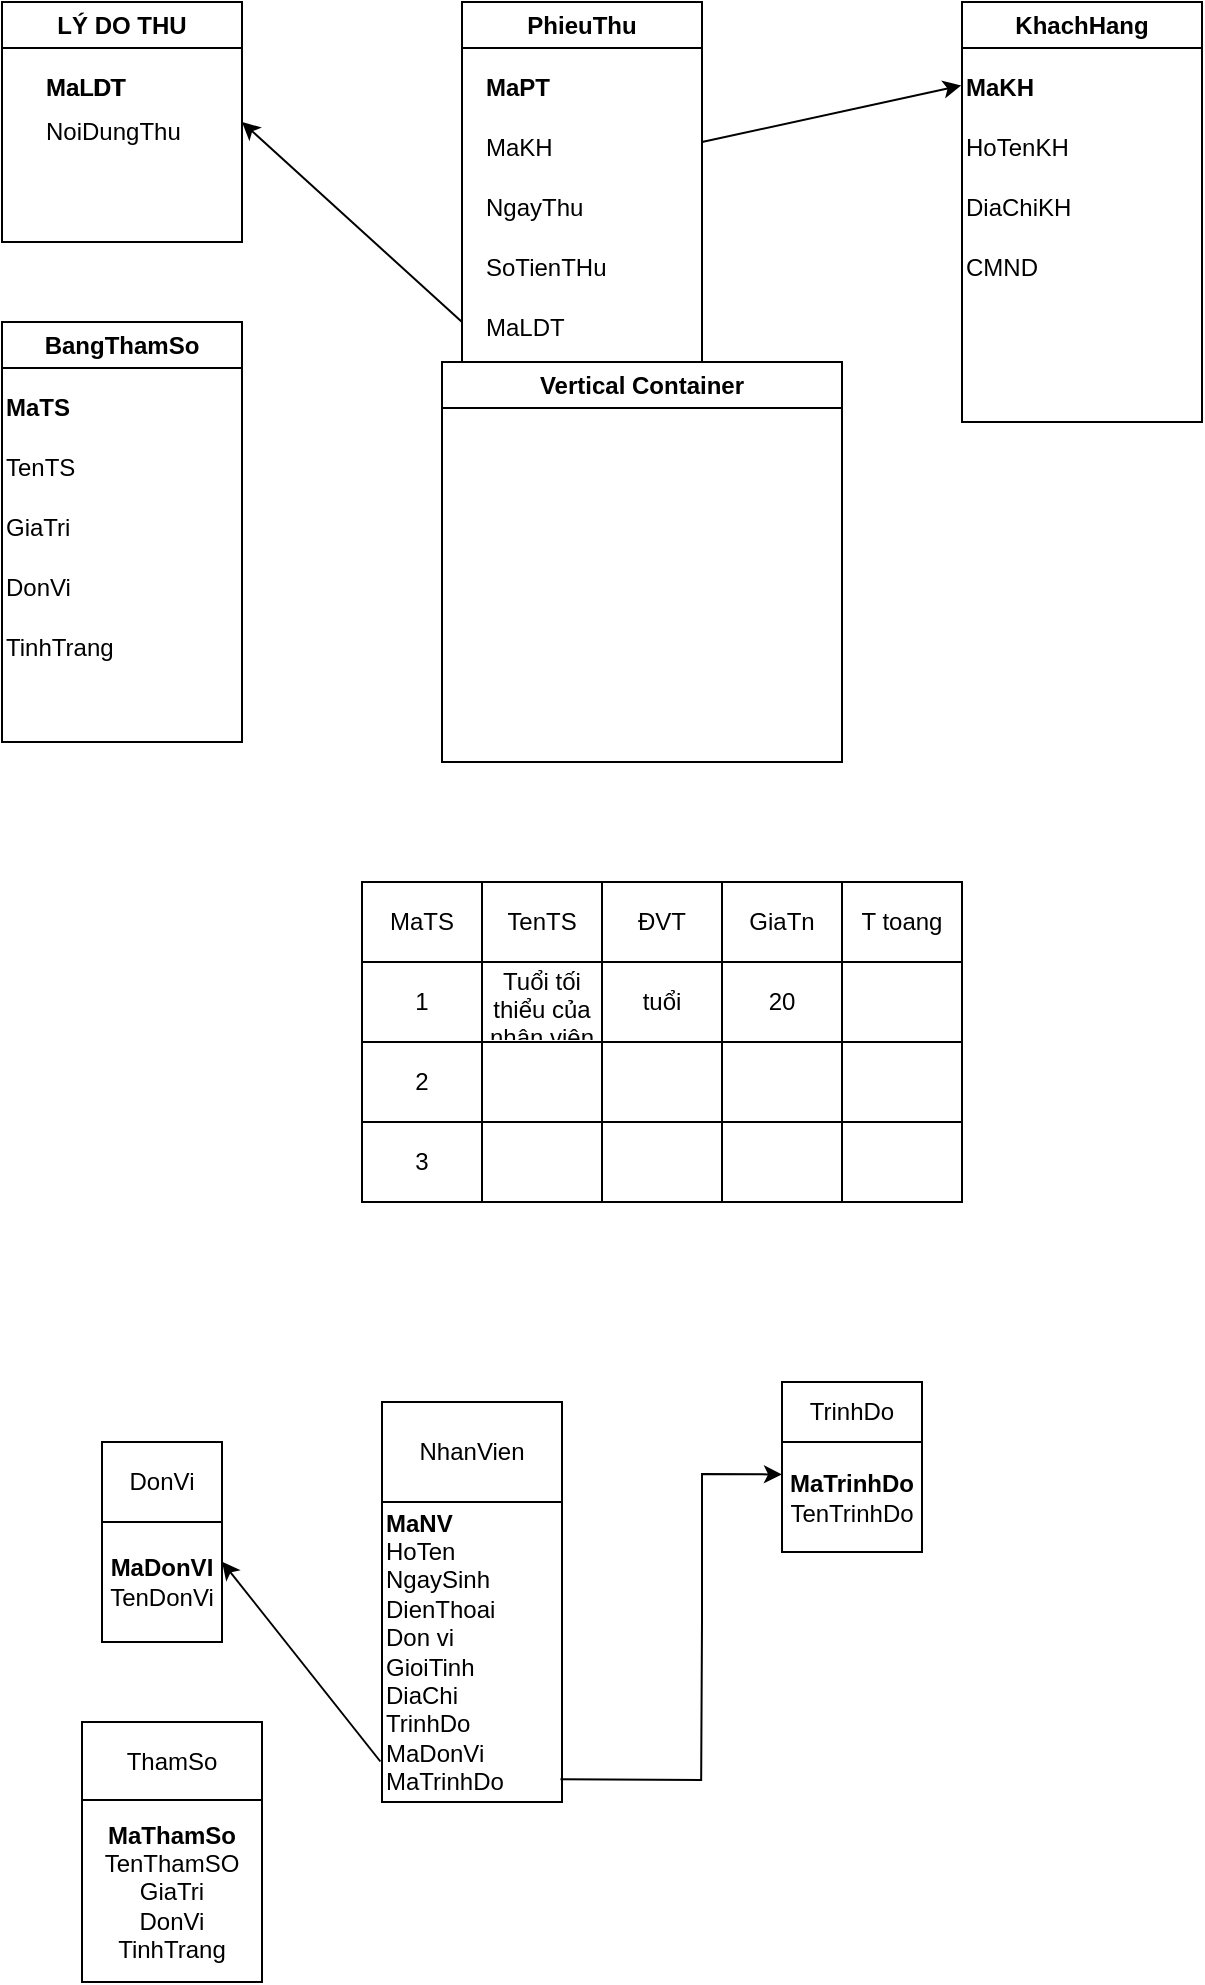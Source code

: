 <mxfile version="23.1.6" type="device">
  <diagram name="Trang-1" id="rl3Gs1i7BvQS4-8MTSSd">
    <mxGraphModel dx="1050" dy="557" grid="1" gridSize="10" guides="1" tooltips="1" connect="1" arrows="1" fold="1" page="1" pageScale="1" pageWidth="827" pageHeight="1169" math="0" shadow="0">
      <root>
        <mxCell id="0" />
        <mxCell id="1" parent="0" />
        <mxCell id="TcWfMiwABDCLzA_loXPa-1" value="LÝ DO THU" style="swimlane;whiteSpace=wrap;html=1;startSize=23;" vertex="1" parent="1">
          <mxGeometry x="140" y="160" width="120" height="120" as="geometry" />
        </mxCell>
        <mxCell id="TcWfMiwABDCLzA_loXPa-4" value="MaLDT" style="text;html=1;align=left;verticalAlign=middle;resizable=0;points=[];autosize=1;strokeColor=none;fillColor=none;" vertex="1" parent="TcWfMiwABDCLzA_loXPa-1">
          <mxGeometry x="20" y="28" width="60" height="30" as="geometry" />
        </mxCell>
        <mxCell id="TcWfMiwABDCLzA_loXPa-6" value="NoiDungThu" style="text;html=1;align=left;verticalAlign=middle;resizable=0;points=[];autosize=1;strokeColor=none;fillColor=none;" vertex="1" parent="TcWfMiwABDCLzA_loXPa-1">
          <mxGeometry x="20" y="50" width="90" height="30" as="geometry" />
        </mxCell>
        <mxCell id="TcWfMiwABDCLzA_loXPa-2" value="BangThamSo" style="swimlane;whiteSpace=wrap;html=1;" vertex="1" parent="1">
          <mxGeometry x="140" y="320" width="120" height="210" as="geometry" />
        </mxCell>
        <mxCell id="TcWfMiwABDCLzA_loXPa-7" value="&lt;b&gt;MaTS&lt;/b&gt;" style="text;html=1;align=left;verticalAlign=middle;resizable=0;points=[];autosize=1;strokeColor=none;fillColor=none;" vertex="1" parent="TcWfMiwABDCLzA_loXPa-2">
          <mxGeometry y="28" width="60" height="30" as="geometry" />
        </mxCell>
        <mxCell id="TcWfMiwABDCLzA_loXPa-9" value="TenTS" style="text;html=1;align=left;verticalAlign=middle;resizable=0;points=[];autosize=1;strokeColor=none;fillColor=none;" vertex="1" parent="TcWfMiwABDCLzA_loXPa-2">
          <mxGeometry y="58" width="60" height="30" as="geometry" />
        </mxCell>
        <mxCell id="TcWfMiwABDCLzA_loXPa-10" value="GiaTri" style="text;html=1;align=left;verticalAlign=middle;resizable=0;points=[];autosize=1;strokeColor=none;fillColor=none;" vertex="1" parent="TcWfMiwABDCLzA_loXPa-2">
          <mxGeometry y="88" width="60" height="30" as="geometry" />
        </mxCell>
        <mxCell id="TcWfMiwABDCLzA_loXPa-11" value="DonVi" style="text;html=1;align=left;verticalAlign=middle;resizable=0;points=[];autosize=1;strokeColor=none;fillColor=none;" vertex="1" parent="TcWfMiwABDCLzA_loXPa-2">
          <mxGeometry y="118" width="60" height="30" as="geometry" />
        </mxCell>
        <mxCell id="TcWfMiwABDCLzA_loXPa-12" value="TinhTrang" style="text;html=1;align=left;verticalAlign=middle;resizable=0;points=[];autosize=1;strokeColor=none;fillColor=none;" vertex="1" parent="TcWfMiwABDCLzA_loXPa-2">
          <mxGeometry y="148" width="80" height="30" as="geometry" />
        </mxCell>
        <mxCell id="TcWfMiwABDCLzA_loXPa-3" value="PhieuThu" style="swimlane;whiteSpace=wrap;html=1;startSize=23;" vertex="1" parent="1">
          <mxGeometry x="370" y="160" width="120" height="180" as="geometry" />
        </mxCell>
        <mxCell id="TcWfMiwABDCLzA_loXPa-13" value="&lt;b&gt;MaPT&lt;/b&gt;" style="text;html=1;align=left;verticalAlign=middle;resizable=0;points=[];autosize=1;strokeColor=none;fillColor=none;" vertex="1" parent="TcWfMiwABDCLzA_loXPa-3">
          <mxGeometry x="10" y="28" width="60" height="30" as="geometry" />
        </mxCell>
        <mxCell id="TcWfMiwABDCLzA_loXPa-14" value="MaKH" style="text;html=1;align=left;verticalAlign=middle;resizable=0;points=[];autosize=1;strokeColor=none;fillColor=none;" vertex="1" parent="TcWfMiwABDCLzA_loXPa-3">
          <mxGeometry x="10" y="58" width="60" height="30" as="geometry" />
        </mxCell>
        <mxCell id="TcWfMiwABDCLzA_loXPa-15" value="NgayThu" style="text;html=1;align=left;verticalAlign=middle;resizable=0;points=[];autosize=1;strokeColor=none;fillColor=none;" vertex="1" parent="TcWfMiwABDCLzA_loXPa-3">
          <mxGeometry x="10" y="88" width="70" height="30" as="geometry" />
        </mxCell>
        <mxCell id="TcWfMiwABDCLzA_loXPa-16" value="SoTienTHu" style="text;html=1;align=left;verticalAlign=middle;resizable=0;points=[];autosize=1;strokeColor=none;fillColor=none;" vertex="1" parent="TcWfMiwABDCLzA_loXPa-3">
          <mxGeometry x="10" y="118" width="80" height="30" as="geometry" />
        </mxCell>
        <mxCell id="TcWfMiwABDCLzA_loXPa-18" value="MaLDT" style="text;html=1;align=left;verticalAlign=middle;resizable=0;points=[];autosize=1;strokeColor=none;fillColor=none;" vertex="1" parent="TcWfMiwABDCLzA_loXPa-3">
          <mxGeometry x="10" y="148" width="60" height="30" as="geometry" />
        </mxCell>
        <mxCell id="TcWfMiwABDCLzA_loXPa-5" value="&lt;b&gt;MaLDT&lt;/b&gt;" style="text;html=1;align=left;verticalAlign=middle;resizable=0;points=[];autosize=1;strokeColor=none;fillColor=none;" vertex="1" parent="1">
          <mxGeometry x="160" y="188" width="60" height="30" as="geometry" />
        </mxCell>
        <mxCell id="TcWfMiwABDCLzA_loXPa-24" value="KhachHang" style="swimlane;whiteSpace=wrap;html=1;" vertex="1" parent="1">
          <mxGeometry x="620" y="160" width="120" height="210" as="geometry" />
        </mxCell>
        <mxCell id="TcWfMiwABDCLzA_loXPa-25" value="&lt;b&gt;MaKH&lt;/b&gt;" style="text;html=1;align=left;verticalAlign=middle;resizable=0;points=[];autosize=1;strokeColor=none;fillColor=none;" vertex="1" parent="TcWfMiwABDCLzA_loXPa-24">
          <mxGeometry y="28" width="60" height="30" as="geometry" />
        </mxCell>
        <mxCell id="TcWfMiwABDCLzA_loXPa-26" value="HoTenKH" style="text;html=1;align=left;verticalAlign=middle;resizable=0;points=[];autosize=1;strokeColor=none;fillColor=none;" vertex="1" parent="TcWfMiwABDCLzA_loXPa-24">
          <mxGeometry y="58" width="70" height="30" as="geometry" />
        </mxCell>
        <mxCell id="TcWfMiwABDCLzA_loXPa-27" value="DiaChiKH" style="text;html=1;align=left;verticalAlign=middle;resizable=0;points=[];autosize=1;strokeColor=none;fillColor=none;" vertex="1" parent="TcWfMiwABDCLzA_loXPa-24">
          <mxGeometry y="88" width="80" height="30" as="geometry" />
        </mxCell>
        <mxCell id="TcWfMiwABDCLzA_loXPa-28" value="CMND" style="text;html=1;align=left;verticalAlign=middle;resizable=0;points=[];autosize=1;strokeColor=none;fillColor=none;" vertex="1" parent="TcWfMiwABDCLzA_loXPa-24">
          <mxGeometry y="118" width="60" height="30" as="geometry" />
        </mxCell>
        <mxCell id="TcWfMiwABDCLzA_loXPa-30" value="" style="endArrow=classic;html=1;rounded=0;entryX=1;entryY=0.5;entryDx=0;entryDy=0;" edge="1" parent="1" target="TcWfMiwABDCLzA_loXPa-1">
          <mxGeometry width="50" height="50" relative="1" as="geometry">
            <mxPoint x="370" y="320" as="sourcePoint" />
            <mxPoint x="490" y="320" as="targetPoint" />
          </mxGeometry>
        </mxCell>
        <mxCell id="TcWfMiwABDCLzA_loXPa-31" value="" style="endArrow=classic;html=1;rounded=0;entryX=-0.007;entryY=0.46;entryDx=0;entryDy=0;entryPerimeter=0;" edge="1" parent="1" target="TcWfMiwABDCLzA_loXPa-25">
          <mxGeometry width="50" height="50" relative="1" as="geometry">
            <mxPoint x="490" y="230" as="sourcePoint" />
            <mxPoint x="490" y="320" as="targetPoint" />
          </mxGeometry>
        </mxCell>
        <mxCell id="TcWfMiwABDCLzA_loXPa-54" value="" style="shape=table;startSize=0;container=1;collapsible=0;childLayout=tableLayout;" vertex="1" parent="1">
          <mxGeometry x="320" y="600" width="300" height="160" as="geometry" />
        </mxCell>
        <mxCell id="TcWfMiwABDCLzA_loXPa-55" value="" style="shape=tableRow;horizontal=0;startSize=0;swimlaneHead=0;swimlaneBody=0;strokeColor=inherit;top=0;left=0;bottom=0;right=0;collapsible=0;dropTarget=0;fillColor=none;points=[[0,0.5],[1,0.5]];portConstraint=eastwest;" vertex="1" parent="TcWfMiwABDCLzA_loXPa-54">
          <mxGeometry width="300" height="40" as="geometry" />
        </mxCell>
        <mxCell id="TcWfMiwABDCLzA_loXPa-56" value="MaTS" style="shape=partialRectangle;html=1;whiteSpace=wrap;connectable=0;strokeColor=inherit;overflow=hidden;fillColor=none;top=0;left=0;bottom=0;right=0;pointerEvents=1;" vertex="1" parent="TcWfMiwABDCLzA_loXPa-55">
          <mxGeometry width="60" height="40" as="geometry">
            <mxRectangle width="60" height="40" as="alternateBounds" />
          </mxGeometry>
        </mxCell>
        <mxCell id="TcWfMiwABDCLzA_loXPa-57" value="TenTS" style="shape=partialRectangle;html=1;whiteSpace=wrap;connectable=0;strokeColor=inherit;overflow=hidden;fillColor=none;top=0;left=0;bottom=0;right=0;pointerEvents=1;" vertex="1" parent="TcWfMiwABDCLzA_loXPa-55">
          <mxGeometry x="60" width="60" height="40" as="geometry">
            <mxRectangle width="60" height="40" as="alternateBounds" />
          </mxGeometry>
        </mxCell>
        <mxCell id="TcWfMiwABDCLzA_loXPa-58" value="ĐVT" style="shape=partialRectangle;html=1;whiteSpace=wrap;connectable=0;strokeColor=inherit;overflow=hidden;fillColor=none;top=0;left=0;bottom=0;right=0;pointerEvents=1;" vertex="1" parent="TcWfMiwABDCLzA_loXPa-55">
          <mxGeometry x="120" width="60" height="40" as="geometry">
            <mxRectangle width="60" height="40" as="alternateBounds" />
          </mxGeometry>
        </mxCell>
        <mxCell id="TcWfMiwABDCLzA_loXPa-59" value="GiaTn" style="shape=partialRectangle;html=1;whiteSpace=wrap;connectable=0;strokeColor=inherit;overflow=hidden;fillColor=none;top=0;left=0;bottom=0;right=0;pointerEvents=1;" vertex="1" parent="TcWfMiwABDCLzA_loXPa-55">
          <mxGeometry x="180" width="60" height="40" as="geometry">
            <mxRectangle width="60" height="40" as="alternateBounds" />
          </mxGeometry>
        </mxCell>
        <mxCell id="TcWfMiwABDCLzA_loXPa-60" value="T toang" style="shape=partialRectangle;html=1;whiteSpace=wrap;connectable=0;strokeColor=inherit;overflow=hidden;fillColor=none;top=0;left=0;bottom=0;right=0;pointerEvents=1;" vertex="1" parent="TcWfMiwABDCLzA_loXPa-55">
          <mxGeometry x="240" width="60" height="40" as="geometry">
            <mxRectangle width="60" height="40" as="alternateBounds" />
          </mxGeometry>
        </mxCell>
        <mxCell id="TcWfMiwABDCLzA_loXPa-61" value="" style="shape=tableRow;horizontal=0;startSize=0;swimlaneHead=0;swimlaneBody=0;strokeColor=inherit;top=0;left=0;bottom=0;right=0;collapsible=0;dropTarget=0;fillColor=none;points=[[0,0.5],[1,0.5]];portConstraint=eastwest;" vertex="1" parent="TcWfMiwABDCLzA_loXPa-54">
          <mxGeometry y="40" width="300" height="40" as="geometry" />
        </mxCell>
        <mxCell id="TcWfMiwABDCLzA_loXPa-62" value="1" style="shape=partialRectangle;html=1;whiteSpace=wrap;connectable=0;strokeColor=inherit;overflow=hidden;fillColor=none;top=0;left=0;bottom=0;right=0;pointerEvents=1;" vertex="1" parent="TcWfMiwABDCLzA_loXPa-61">
          <mxGeometry width="60" height="40" as="geometry">
            <mxRectangle width="60" height="40" as="alternateBounds" />
          </mxGeometry>
        </mxCell>
        <mxCell id="TcWfMiwABDCLzA_loXPa-63" value="Tuổi tối thiểu của nhân viên nam" style="shape=partialRectangle;html=1;whiteSpace=wrap;connectable=0;strokeColor=inherit;overflow=hidden;fillColor=none;top=0;left=0;bottom=0;right=0;pointerEvents=1;" vertex="1" parent="TcWfMiwABDCLzA_loXPa-61">
          <mxGeometry x="60" width="60" height="40" as="geometry">
            <mxRectangle width="60" height="40" as="alternateBounds" />
          </mxGeometry>
        </mxCell>
        <mxCell id="TcWfMiwABDCLzA_loXPa-64" value="tuổi" style="shape=partialRectangle;html=1;whiteSpace=wrap;connectable=0;strokeColor=inherit;overflow=hidden;fillColor=none;top=0;left=0;bottom=0;right=0;pointerEvents=1;" vertex="1" parent="TcWfMiwABDCLzA_loXPa-61">
          <mxGeometry x="120" width="60" height="40" as="geometry">
            <mxRectangle width="60" height="40" as="alternateBounds" />
          </mxGeometry>
        </mxCell>
        <mxCell id="TcWfMiwABDCLzA_loXPa-65" value="20" style="shape=partialRectangle;html=1;whiteSpace=wrap;connectable=0;strokeColor=inherit;overflow=hidden;fillColor=none;top=0;left=0;bottom=0;right=0;pointerEvents=1;" vertex="1" parent="TcWfMiwABDCLzA_loXPa-61">
          <mxGeometry x="180" width="60" height="40" as="geometry">
            <mxRectangle width="60" height="40" as="alternateBounds" />
          </mxGeometry>
        </mxCell>
        <mxCell id="TcWfMiwABDCLzA_loXPa-66" value="" style="shape=partialRectangle;html=1;whiteSpace=wrap;connectable=0;strokeColor=inherit;overflow=hidden;fillColor=none;top=0;left=0;bottom=0;right=0;pointerEvents=1;" vertex="1" parent="TcWfMiwABDCLzA_loXPa-61">
          <mxGeometry x="240" width="60" height="40" as="geometry">
            <mxRectangle width="60" height="40" as="alternateBounds" />
          </mxGeometry>
        </mxCell>
        <mxCell id="TcWfMiwABDCLzA_loXPa-67" value="" style="shape=tableRow;horizontal=0;startSize=0;swimlaneHead=0;swimlaneBody=0;strokeColor=inherit;top=0;left=0;bottom=0;right=0;collapsible=0;dropTarget=0;fillColor=none;points=[[0,0.5],[1,0.5]];portConstraint=eastwest;" vertex="1" parent="TcWfMiwABDCLzA_loXPa-54">
          <mxGeometry y="80" width="300" height="40" as="geometry" />
        </mxCell>
        <mxCell id="TcWfMiwABDCLzA_loXPa-68" value="2" style="shape=partialRectangle;html=1;whiteSpace=wrap;connectable=0;strokeColor=inherit;overflow=hidden;fillColor=none;top=0;left=0;bottom=0;right=0;pointerEvents=1;" vertex="1" parent="TcWfMiwABDCLzA_loXPa-67">
          <mxGeometry width="60" height="40" as="geometry">
            <mxRectangle width="60" height="40" as="alternateBounds" />
          </mxGeometry>
        </mxCell>
        <mxCell id="TcWfMiwABDCLzA_loXPa-69" value="" style="shape=partialRectangle;html=1;whiteSpace=wrap;connectable=0;strokeColor=inherit;overflow=hidden;fillColor=none;top=0;left=0;bottom=0;right=0;pointerEvents=1;" vertex="1" parent="TcWfMiwABDCLzA_loXPa-67">
          <mxGeometry x="60" width="60" height="40" as="geometry">
            <mxRectangle width="60" height="40" as="alternateBounds" />
          </mxGeometry>
        </mxCell>
        <mxCell id="TcWfMiwABDCLzA_loXPa-70" value="" style="shape=partialRectangle;html=1;whiteSpace=wrap;connectable=0;strokeColor=inherit;overflow=hidden;fillColor=none;top=0;left=0;bottom=0;right=0;pointerEvents=1;" vertex="1" parent="TcWfMiwABDCLzA_loXPa-67">
          <mxGeometry x="120" width="60" height="40" as="geometry">
            <mxRectangle width="60" height="40" as="alternateBounds" />
          </mxGeometry>
        </mxCell>
        <mxCell id="TcWfMiwABDCLzA_loXPa-71" value="" style="shape=partialRectangle;html=1;whiteSpace=wrap;connectable=0;strokeColor=inherit;overflow=hidden;fillColor=none;top=0;left=0;bottom=0;right=0;pointerEvents=1;" vertex="1" parent="TcWfMiwABDCLzA_loXPa-67">
          <mxGeometry x="180" width="60" height="40" as="geometry">
            <mxRectangle width="60" height="40" as="alternateBounds" />
          </mxGeometry>
        </mxCell>
        <mxCell id="TcWfMiwABDCLzA_loXPa-72" value="" style="shape=partialRectangle;html=1;whiteSpace=wrap;connectable=0;strokeColor=inherit;overflow=hidden;fillColor=none;top=0;left=0;bottom=0;right=0;pointerEvents=1;" vertex="1" parent="TcWfMiwABDCLzA_loXPa-67">
          <mxGeometry x="240" width="60" height="40" as="geometry">
            <mxRectangle width="60" height="40" as="alternateBounds" />
          </mxGeometry>
        </mxCell>
        <mxCell id="TcWfMiwABDCLzA_loXPa-73" value="" style="shape=tableRow;horizontal=0;startSize=0;swimlaneHead=0;swimlaneBody=0;strokeColor=inherit;top=0;left=0;bottom=0;right=0;collapsible=0;dropTarget=0;fillColor=none;points=[[0,0.5],[1,0.5]];portConstraint=eastwest;" vertex="1" parent="TcWfMiwABDCLzA_loXPa-54">
          <mxGeometry y="120" width="300" height="40" as="geometry" />
        </mxCell>
        <mxCell id="TcWfMiwABDCLzA_loXPa-74" value="3" style="shape=partialRectangle;html=1;whiteSpace=wrap;connectable=0;strokeColor=inherit;overflow=hidden;fillColor=none;top=0;left=0;bottom=0;right=0;pointerEvents=1;" vertex="1" parent="TcWfMiwABDCLzA_loXPa-73">
          <mxGeometry width="60" height="40" as="geometry">
            <mxRectangle width="60" height="40" as="alternateBounds" />
          </mxGeometry>
        </mxCell>
        <mxCell id="TcWfMiwABDCLzA_loXPa-75" value="" style="shape=partialRectangle;html=1;whiteSpace=wrap;connectable=0;strokeColor=inherit;overflow=hidden;fillColor=none;top=0;left=0;bottom=0;right=0;pointerEvents=1;" vertex="1" parent="TcWfMiwABDCLzA_loXPa-73">
          <mxGeometry x="60" width="60" height="40" as="geometry">
            <mxRectangle width="60" height="40" as="alternateBounds" />
          </mxGeometry>
        </mxCell>
        <mxCell id="TcWfMiwABDCLzA_loXPa-76" value="" style="shape=partialRectangle;html=1;whiteSpace=wrap;connectable=0;strokeColor=inherit;overflow=hidden;fillColor=none;top=0;left=0;bottom=0;right=0;pointerEvents=1;" vertex="1" parent="TcWfMiwABDCLzA_loXPa-73">
          <mxGeometry x="120" width="60" height="40" as="geometry">
            <mxRectangle width="60" height="40" as="alternateBounds" />
          </mxGeometry>
        </mxCell>
        <mxCell id="TcWfMiwABDCLzA_loXPa-77" value="" style="shape=partialRectangle;html=1;whiteSpace=wrap;connectable=0;strokeColor=inherit;overflow=hidden;fillColor=none;top=0;left=0;bottom=0;right=0;pointerEvents=1;" vertex="1" parent="TcWfMiwABDCLzA_loXPa-73">
          <mxGeometry x="180" width="60" height="40" as="geometry">
            <mxRectangle width="60" height="40" as="alternateBounds" />
          </mxGeometry>
        </mxCell>
        <mxCell id="TcWfMiwABDCLzA_loXPa-78" value="" style="shape=partialRectangle;html=1;whiteSpace=wrap;connectable=0;strokeColor=inherit;overflow=hidden;fillColor=none;top=0;left=0;bottom=0;right=0;pointerEvents=1;" vertex="1" parent="TcWfMiwABDCLzA_loXPa-73">
          <mxGeometry x="240" width="60" height="40" as="geometry">
            <mxRectangle width="60" height="40" as="alternateBounds" />
          </mxGeometry>
        </mxCell>
        <mxCell id="TcWfMiwABDCLzA_loXPa-80" value="Vertical Container" style="swimlane;whiteSpace=wrap;html=1;" vertex="1" parent="1">
          <mxGeometry x="360" y="340" width="200" height="200" as="geometry" />
        </mxCell>
        <mxCell id="TcWfMiwABDCLzA_loXPa-83" value="" style="shape=table;startSize=0;container=1;collapsible=0;childLayout=tableLayout;" vertex="1" parent="1">
          <mxGeometry x="330" y="860" width="90" height="200" as="geometry" />
        </mxCell>
        <mxCell id="TcWfMiwABDCLzA_loXPa-84" value="" style="shape=tableRow;horizontal=0;startSize=0;swimlaneHead=0;swimlaneBody=0;strokeColor=inherit;top=0;left=0;bottom=0;right=0;collapsible=0;dropTarget=0;fillColor=none;points=[[0,0.5],[1,0.5]];portConstraint=eastwest;" vertex="1" parent="TcWfMiwABDCLzA_loXPa-83">
          <mxGeometry width="90" height="50" as="geometry" />
        </mxCell>
        <mxCell id="TcWfMiwABDCLzA_loXPa-85" value="NhanVien" style="shape=partialRectangle;html=1;whiteSpace=wrap;connectable=0;strokeColor=inherit;overflow=hidden;fillColor=none;top=0;left=0;bottom=0;right=0;pointerEvents=1;" vertex="1" parent="TcWfMiwABDCLzA_loXPa-84">
          <mxGeometry width="90" height="50" as="geometry">
            <mxRectangle width="90" height="50" as="alternateBounds" />
          </mxGeometry>
        </mxCell>
        <mxCell id="TcWfMiwABDCLzA_loXPa-86" value="" style="shape=tableRow;horizontal=0;startSize=0;swimlaneHead=0;swimlaneBody=0;strokeColor=inherit;top=0;left=0;bottom=0;right=0;collapsible=0;dropTarget=0;fillColor=none;points=[[0,0.5],[1,0.5]];portConstraint=eastwest;" vertex="1" parent="TcWfMiwABDCLzA_loXPa-83">
          <mxGeometry y="50" width="90" height="150" as="geometry" />
        </mxCell>
        <mxCell id="TcWfMiwABDCLzA_loXPa-87" value="&lt;b&gt;MaNV&lt;/b&gt;&lt;br&gt;HoTen&lt;br&gt;NgaySinh&lt;br&gt;DienThoai&lt;br&gt;Don vi&lt;br&gt;GioiTinh&lt;br&gt;DiaChi&lt;br&gt;TrinhDo&lt;br&gt;MaDonVi&lt;br&gt;MaTrinhDo" style="shape=partialRectangle;html=1;whiteSpace=wrap;connectable=0;strokeColor=inherit;overflow=hidden;fillColor=none;top=0;left=0;bottom=0;right=0;pointerEvents=1;align=left;" vertex="1" parent="TcWfMiwABDCLzA_loXPa-86">
          <mxGeometry width="90" height="150" as="geometry">
            <mxRectangle width="90" height="150" as="alternateBounds" />
          </mxGeometry>
        </mxCell>
        <mxCell id="TcWfMiwABDCLzA_loXPa-88" value="" style="shape=table;startSize=0;container=1;collapsible=0;childLayout=tableLayout;" vertex="1" parent="1">
          <mxGeometry x="190" y="880" width="60" height="100" as="geometry" />
        </mxCell>
        <mxCell id="TcWfMiwABDCLzA_loXPa-89" value="" style="shape=tableRow;horizontal=0;startSize=0;swimlaneHead=0;swimlaneBody=0;strokeColor=inherit;top=0;left=0;bottom=0;right=0;collapsible=0;dropTarget=0;fillColor=none;points=[[0,0.5],[1,0.5]];portConstraint=eastwest;" vertex="1" parent="TcWfMiwABDCLzA_loXPa-88">
          <mxGeometry width="60" height="40" as="geometry" />
        </mxCell>
        <mxCell id="TcWfMiwABDCLzA_loXPa-90" value="DonVi" style="shape=partialRectangle;html=1;whiteSpace=wrap;connectable=0;strokeColor=inherit;overflow=hidden;fillColor=none;top=0;left=0;bottom=0;right=0;pointerEvents=1;" vertex="1" parent="TcWfMiwABDCLzA_loXPa-89">
          <mxGeometry width="60" height="40" as="geometry">
            <mxRectangle width="60" height="40" as="alternateBounds" />
          </mxGeometry>
        </mxCell>
        <mxCell id="TcWfMiwABDCLzA_loXPa-91" value="" style="shape=tableRow;horizontal=0;startSize=0;swimlaneHead=0;swimlaneBody=0;strokeColor=inherit;top=0;left=0;bottom=0;right=0;collapsible=0;dropTarget=0;fillColor=none;points=[[0,0.5],[1,0.5]];portConstraint=eastwest;" vertex="1" parent="TcWfMiwABDCLzA_loXPa-88">
          <mxGeometry y="40" width="60" height="60" as="geometry" />
        </mxCell>
        <mxCell id="TcWfMiwABDCLzA_loXPa-92" value="&lt;b&gt;MaDonVI&lt;/b&gt;&lt;br&gt;TenDonVi" style="shape=partialRectangle;html=1;whiteSpace=wrap;connectable=0;strokeColor=inherit;overflow=hidden;fillColor=none;top=0;left=0;bottom=0;right=0;pointerEvents=1;" vertex="1" parent="TcWfMiwABDCLzA_loXPa-91">
          <mxGeometry width="60" height="60" as="geometry">
            <mxRectangle width="60" height="60" as="alternateBounds" />
          </mxGeometry>
        </mxCell>
        <mxCell id="TcWfMiwABDCLzA_loXPa-99" value="" style="shape=table;startSize=0;container=1;collapsible=0;childLayout=tableLayout;" vertex="1" parent="1">
          <mxGeometry x="180" y="1020" width="90" height="130" as="geometry" />
        </mxCell>
        <mxCell id="TcWfMiwABDCLzA_loXPa-100" value="" style="shape=tableRow;horizontal=0;startSize=0;swimlaneHead=0;swimlaneBody=0;strokeColor=inherit;top=0;left=0;bottom=0;right=0;collapsible=0;dropTarget=0;fillColor=none;points=[[0,0.5],[1,0.5]];portConstraint=eastwest;" vertex="1" parent="TcWfMiwABDCLzA_loXPa-99">
          <mxGeometry width="90" height="39" as="geometry" />
        </mxCell>
        <mxCell id="TcWfMiwABDCLzA_loXPa-101" value="ThamSo" style="shape=partialRectangle;html=1;whiteSpace=wrap;connectable=0;strokeColor=inherit;overflow=hidden;fillColor=none;top=0;left=0;bottom=0;right=0;pointerEvents=1;" vertex="1" parent="TcWfMiwABDCLzA_loXPa-100">
          <mxGeometry width="90" height="39" as="geometry">
            <mxRectangle width="90" height="39" as="alternateBounds" />
          </mxGeometry>
        </mxCell>
        <mxCell id="TcWfMiwABDCLzA_loXPa-102" value="" style="shape=tableRow;horizontal=0;startSize=0;swimlaneHead=0;swimlaneBody=0;strokeColor=inherit;top=0;left=0;bottom=0;right=0;collapsible=0;dropTarget=0;fillColor=none;points=[[0,0.5],[1,0.5]];portConstraint=eastwest;" vertex="1" parent="TcWfMiwABDCLzA_loXPa-99">
          <mxGeometry y="39" width="90" height="91" as="geometry" />
        </mxCell>
        <mxCell id="TcWfMiwABDCLzA_loXPa-103" value="&lt;b&gt;MaThamSo&lt;/b&gt;&lt;br&gt;TenThamSO&lt;br&gt;GiaTri&lt;br&gt;DonVi&lt;br&gt;TinhTrang" style="shape=partialRectangle;html=1;whiteSpace=wrap;connectable=0;strokeColor=inherit;overflow=hidden;fillColor=none;top=0;left=0;bottom=0;right=0;pointerEvents=1;" vertex="1" parent="TcWfMiwABDCLzA_loXPa-102">
          <mxGeometry width="90" height="91" as="geometry">
            <mxRectangle width="90" height="91" as="alternateBounds" />
          </mxGeometry>
        </mxCell>
        <mxCell id="TcWfMiwABDCLzA_loXPa-104" value="" style="endArrow=classic;html=1;rounded=0;exitX=0.996;exitY=0.924;exitDx=0;exitDy=0;exitPerimeter=0;entryX=0.006;entryY=0.295;entryDx=0;entryDy=0;entryPerimeter=0;" edge="1" parent="1">
          <mxGeometry width="50" height="50" relative="1" as="geometry">
            <mxPoint x="419.22" y="1048.6" as="sourcePoint" />
            <mxPoint x="530.0" y="896.225" as="targetPoint" />
            <Array as="points">
              <mxPoint x="489.58" y="1049" />
              <mxPoint x="490" y="970" />
              <mxPoint x="490" y="896" />
            </Array>
          </mxGeometry>
        </mxCell>
        <mxCell id="TcWfMiwABDCLzA_loXPa-105" value="" style="endArrow=classic;html=1;rounded=0;entryX=1;entryY=0.33;entryDx=0;entryDy=0;entryPerimeter=0;exitX=-0.009;exitY=0.865;exitDx=0;exitDy=0;exitPerimeter=0;" edge="1" parent="1" source="TcWfMiwABDCLzA_loXPa-86" target="TcWfMiwABDCLzA_loXPa-91">
          <mxGeometry width="50" height="50" relative="1" as="geometry">
            <mxPoint x="140" y="1050" as="sourcePoint" />
            <mxPoint x="490" y="950" as="targetPoint" />
          </mxGeometry>
        </mxCell>
        <mxCell id="TcWfMiwABDCLzA_loXPa-94" value="" style="shape=table;startSize=0;container=1;collapsible=0;childLayout=tableLayout;" vertex="1" parent="1">
          <mxGeometry x="530" y="850" width="70" height="85" as="geometry" />
        </mxCell>
        <mxCell id="TcWfMiwABDCLzA_loXPa-95" value="" style="shape=tableRow;horizontal=0;startSize=0;swimlaneHead=0;swimlaneBody=0;strokeColor=inherit;top=0;left=0;bottom=0;right=0;collapsible=0;dropTarget=0;fillColor=none;points=[[0,0.5],[1,0.5]];portConstraint=eastwest;" vertex="1" parent="TcWfMiwABDCLzA_loXPa-94">
          <mxGeometry width="70" height="30" as="geometry" />
        </mxCell>
        <mxCell id="TcWfMiwABDCLzA_loXPa-96" value="TrinhDo" style="shape=partialRectangle;html=1;whiteSpace=wrap;connectable=0;strokeColor=inherit;overflow=hidden;fillColor=none;top=0;left=0;bottom=0;right=0;pointerEvents=1;" vertex="1" parent="TcWfMiwABDCLzA_loXPa-95">
          <mxGeometry width="70" height="30" as="geometry">
            <mxRectangle width="70" height="30" as="alternateBounds" />
          </mxGeometry>
        </mxCell>
        <mxCell id="TcWfMiwABDCLzA_loXPa-97" value="" style="shape=tableRow;horizontal=0;startSize=0;swimlaneHead=0;swimlaneBody=0;strokeColor=inherit;top=0;left=0;bottom=0;right=0;collapsible=0;dropTarget=0;fillColor=none;points=[[0,0.5],[1,0.5]];portConstraint=eastwest;" vertex="1" parent="TcWfMiwABDCLzA_loXPa-94">
          <mxGeometry y="30" width="70" height="55" as="geometry" />
        </mxCell>
        <mxCell id="TcWfMiwABDCLzA_loXPa-98" value="&lt;b&gt;MaTrinhDo&lt;/b&gt;&lt;br&gt;TenTrinhDo" style="shape=partialRectangle;html=1;whiteSpace=wrap;connectable=0;strokeColor=inherit;overflow=hidden;fillColor=none;top=0;left=0;bottom=0;right=0;pointerEvents=1;" vertex="1" parent="TcWfMiwABDCLzA_loXPa-97">
          <mxGeometry width="70" height="55" as="geometry">
            <mxRectangle width="70" height="55" as="alternateBounds" />
          </mxGeometry>
        </mxCell>
      </root>
    </mxGraphModel>
  </diagram>
</mxfile>
